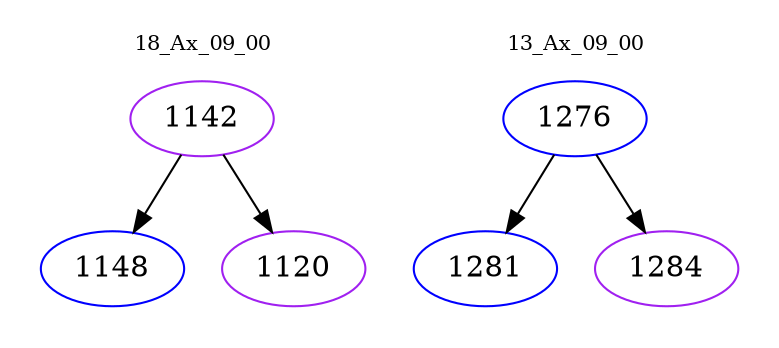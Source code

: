 digraph{
subgraph cluster_0 {
color = white
label = "18_Ax_09_00";
fontsize=10;
T0_1142 [label="1142", color="purple"]
T0_1142 -> T0_1148 [color="black"]
T0_1148 [label="1148", color="blue"]
T0_1142 -> T0_1120 [color="black"]
T0_1120 [label="1120", color="purple"]
}
subgraph cluster_1 {
color = white
label = "13_Ax_09_00";
fontsize=10;
T1_1276 [label="1276", color="blue"]
T1_1276 -> T1_1281 [color="black"]
T1_1281 [label="1281", color="blue"]
T1_1276 -> T1_1284 [color="black"]
T1_1284 [label="1284", color="purple"]
}
}

